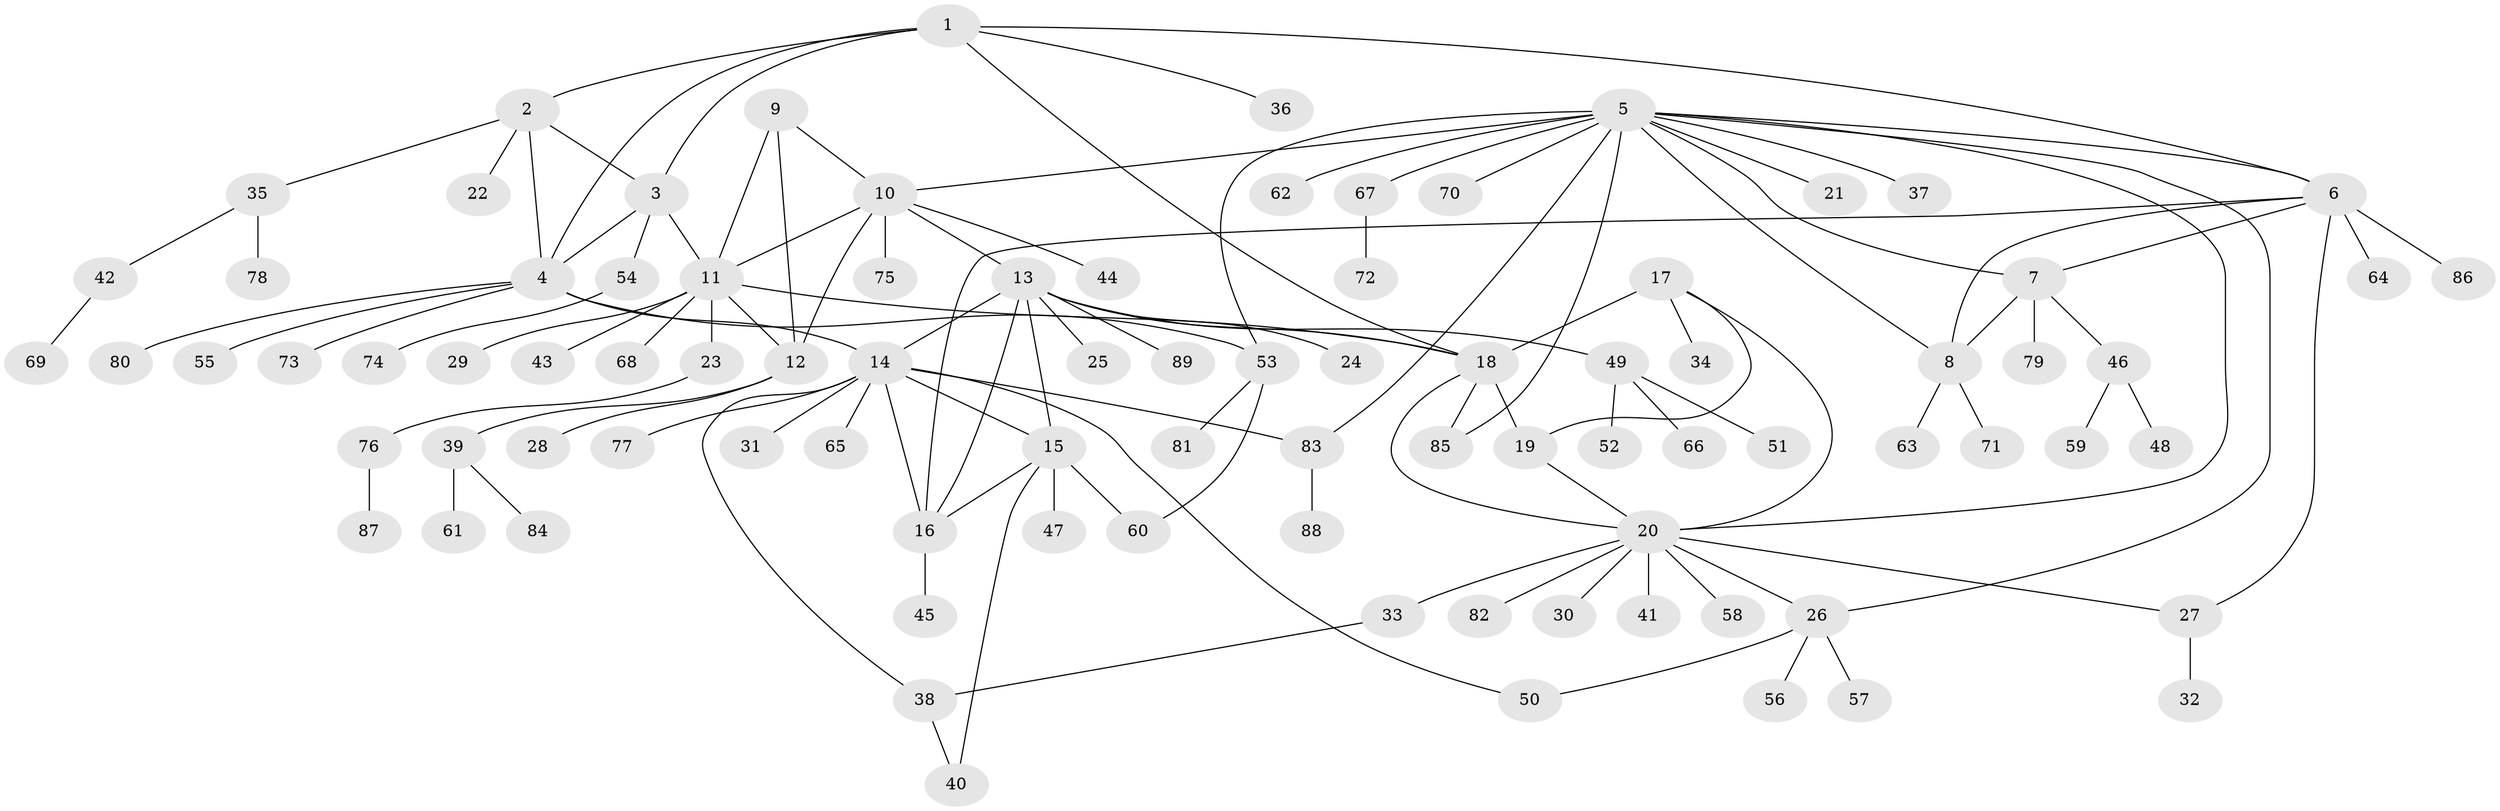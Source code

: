 // Generated by graph-tools (version 1.1) at 2025/11/02/27/25 16:11:37]
// undirected, 89 vertices, 118 edges
graph export_dot {
graph [start="1"]
  node [color=gray90,style=filled];
  1;
  2;
  3;
  4;
  5;
  6;
  7;
  8;
  9;
  10;
  11;
  12;
  13;
  14;
  15;
  16;
  17;
  18;
  19;
  20;
  21;
  22;
  23;
  24;
  25;
  26;
  27;
  28;
  29;
  30;
  31;
  32;
  33;
  34;
  35;
  36;
  37;
  38;
  39;
  40;
  41;
  42;
  43;
  44;
  45;
  46;
  47;
  48;
  49;
  50;
  51;
  52;
  53;
  54;
  55;
  56;
  57;
  58;
  59;
  60;
  61;
  62;
  63;
  64;
  65;
  66;
  67;
  68;
  69;
  70;
  71;
  72;
  73;
  74;
  75;
  76;
  77;
  78;
  79;
  80;
  81;
  82;
  83;
  84;
  85;
  86;
  87;
  88;
  89;
  1 -- 2;
  1 -- 3;
  1 -- 4;
  1 -- 6;
  1 -- 18;
  1 -- 36;
  2 -- 3;
  2 -- 4;
  2 -- 22;
  2 -- 35;
  3 -- 4;
  3 -- 11;
  3 -- 54;
  4 -- 14;
  4 -- 53;
  4 -- 55;
  4 -- 73;
  4 -- 80;
  5 -- 6;
  5 -- 7;
  5 -- 8;
  5 -- 10;
  5 -- 20;
  5 -- 21;
  5 -- 26;
  5 -- 37;
  5 -- 53;
  5 -- 62;
  5 -- 67;
  5 -- 70;
  5 -- 83;
  5 -- 85;
  6 -- 7;
  6 -- 8;
  6 -- 16;
  6 -- 27;
  6 -- 64;
  6 -- 86;
  7 -- 8;
  7 -- 46;
  7 -- 79;
  8 -- 63;
  8 -- 71;
  9 -- 10;
  9 -- 11;
  9 -- 12;
  10 -- 11;
  10 -- 12;
  10 -- 13;
  10 -- 44;
  10 -- 75;
  11 -- 12;
  11 -- 18;
  11 -- 23;
  11 -- 29;
  11 -- 43;
  11 -- 68;
  12 -- 28;
  12 -- 39;
  13 -- 14;
  13 -- 15;
  13 -- 16;
  13 -- 18;
  13 -- 24;
  13 -- 25;
  13 -- 49;
  13 -- 89;
  14 -- 15;
  14 -- 16;
  14 -- 31;
  14 -- 38;
  14 -- 50;
  14 -- 65;
  14 -- 77;
  14 -- 83;
  15 -- 16;
  15 -- 40;
  15 -- 47;
  15 -- 60;
  16 -- 45;
  17 -- 18;
  17 -- 19;
  17 -- 20;
  17 -- 34;
  18 -- 19;
  18 -- 20;
  18 -- 85;
  19 -- 20;
  20 -- 26;
  20 -- 27;
  20 -- 30;
  20 -- 33;
  20 -- 41;
  20 -- 58;
  20 -- 82;
  23 -- 76;
  26 -- 50;
  26 -- 56;
  26 -- 57;
  27 -- 32;
  33 -- 38;
  35 -- 42;
  35 -- 78;
  38 -- 40;
  39 -- 61;
  39 -- 84;
  42 -- 69;
  46 -- 48;
  46 -- 59;
  49 -- 51;
  49 -- 52;
  49 -- 66;
  53 -- 60;
  53 -- 81;
  54 -- 74;
  67 -- 72;
  76 -- 87;
  83 -- 88;
}
